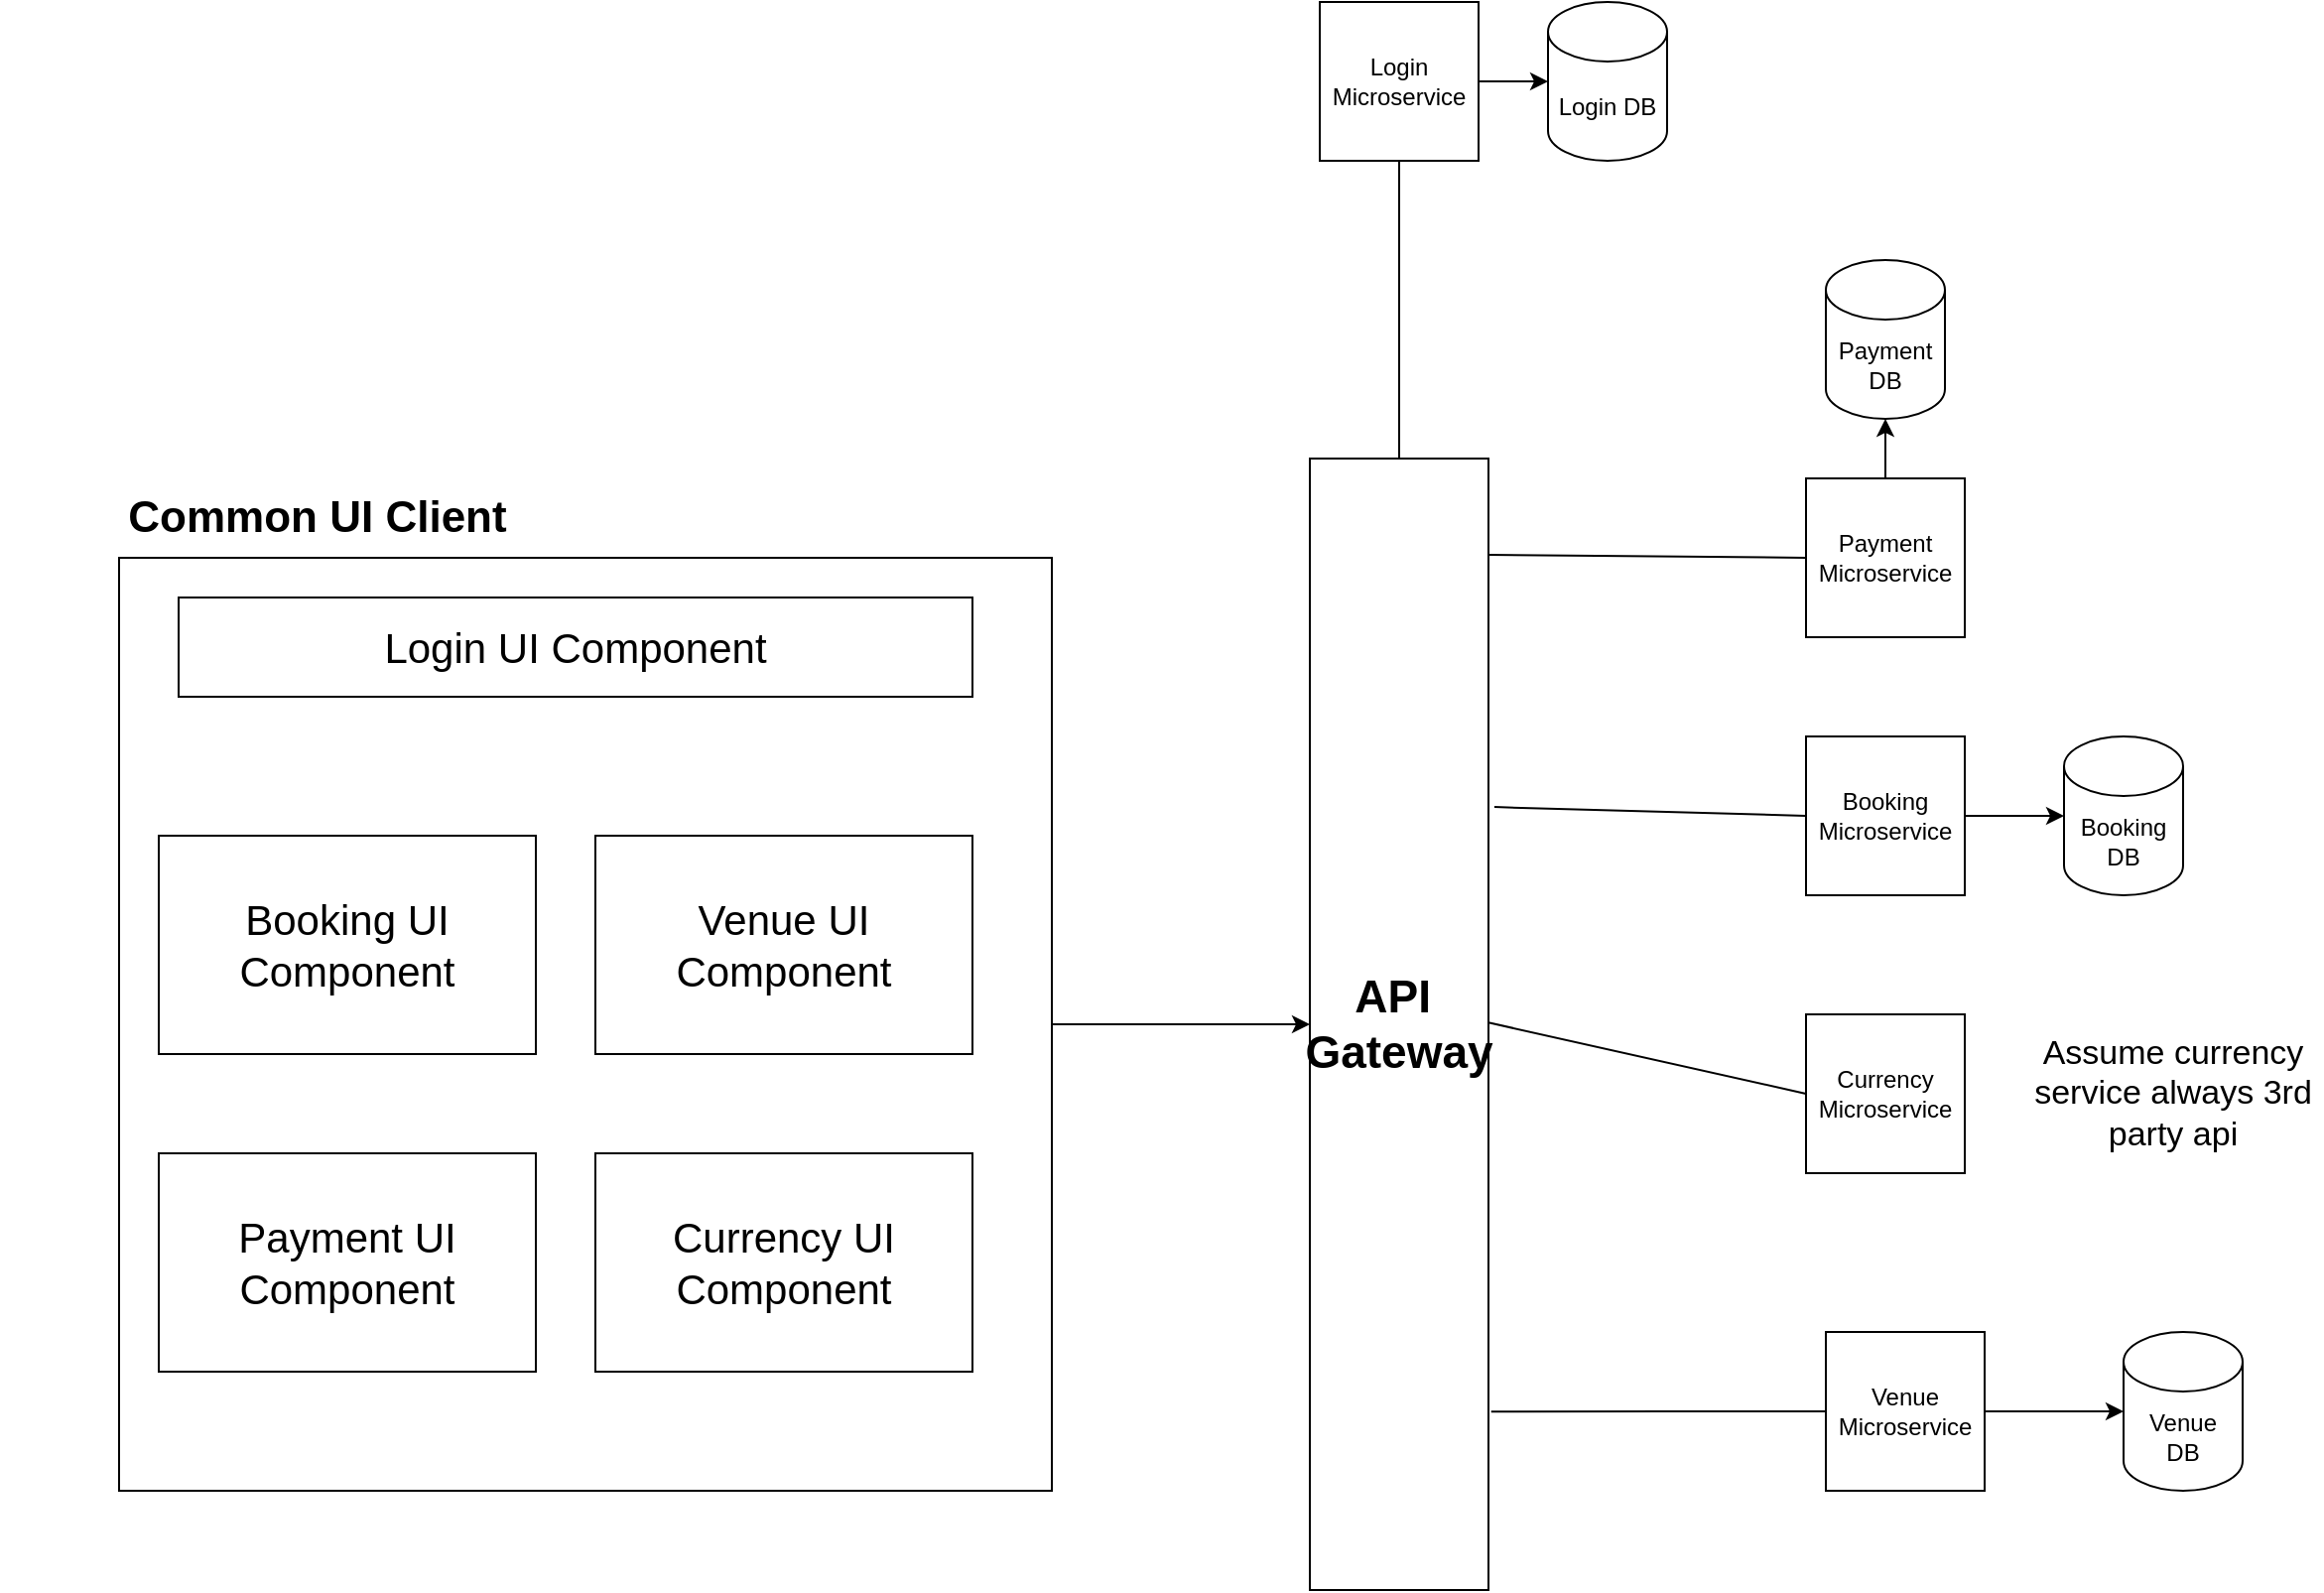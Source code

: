 <mxfile version="15.1.4" type="github">
  <diagram id="InOUX-wCvnSkSc2IN7WC" name="Page-1">
    <mxGraphModel dx="2297" dy="1808" grid="1" gridSize="10" guides="1" tooltips="1" connect="1" arrows="1" fold="1" page="1" pageScale="1" pageWidth="850" pageHeight="1100" math="0" shadow="0">
      <root>
        <mxCell id="0" />
        <mxCell id="1" parent="0" />
        <mxCell id="5_yFi9ozTIobgD-HVOoX-1" value="Login&lt;br&gt;Microservice" style="whiteSpace=wrap;html=1;aspect=fixed;" parent="1" vertex="1">
          <mxGeometry x="-45" y="-990" width="80" height="80" as="geometry" />
        </mxCell>
        <mxCell id="5_yFi9ozTIobgD-HVOoX-2" value="Payment&lt;br&gt;Microservice" style="whiteSpace=wrap;html=1;aspect=fixed;" parent="1" vertex="1">
          <mxGeometry x="200" y="-750" width="80" height="80" as="geometry" />
        </mxCell>
        <mxCell id="5_yFi9ozTIobgD-HVOoX-3" value="Booking&lt;br&gt;Microservice" style="whiteSpace=wrap;html=1;aspect=fixed;" parent="1" vertex="1">
          <mxGeometry x="200" y="-620" width="80" height="80" as="geometry" />
        </mxCell>
        <mxCell id="5_yFi9ozTIobgD-HVOoX-5" value="Currency&lt;br&gt;Microservice" style="whiteSpace=wrap;html=1;aspect=fixed;" parent="1" vertex="1">
          <mxGeometry x="200" y="-480" width="80" height="80" as="geometry" />
        </mxCell>
        <mxCell id="5_yFi9ozTIobgD-HVOoX-7" value="Venue&lt;br&gt;Microservice" style="whiteSpace=wrap;html=1;aspect=fixed;" parent="1" vertex="1">
          <mxGeometry x="210" y="-320" width="80" height="80" as="geometry" />
        </mxCell>
        <mxCell id="5_yFi9ozTIobgD-HVOoX-8" value="Login DB" style="shape=cylinder3;whiteSpace=wrap;html=1;boundedLbl=1;backgroundOutline=1;size=15;" parent="1" vertex="1">
          <mxGeometry x="70" y="-990" width="60" height="80" as="geometry" />
        </mxCell>
        <mxCell id="5_yFi9ozTIobgD-HVOoX-9" value="Payment&lt;br&gt;DB" style="shape=cylinder3;whiteSpace=wrap;html=1;boundedLbl=1;backgroundOutline=1;size=15;" parent="1" vertex="1">
          <mxGeometry x="210" y="-860" width="60" height="80" as="geometry" />
        </mxCell>
        <mxCell id="5_yFi9ozTIobgD-HVOoX-10" value="Booking DB" style="shape=cylinder3;whiteSpace=wrap;html=1;boundedLbl=1;backgroundOutline=1;size=15;" parent="1" vertex="1">
          <mxGeometry x="330" y="-620" width="60" height="80" as="geometry" />
        </mxCell>
        <mxCell id="5_yFi9ozTIobgD-HVOoX-12" value="Venue&lt;br&gt;DB" style="shape=cylinder3;whiteSpace=wrap;html=1;boundedLbl=1;backgroundOutline=1;size=15;" parent="1" vertex="1">
          <mxGeometry x="360" y="-320" width="60" height="80" as="geometry" />
        </mxCell>
        <mxCell id="5_yFi9ozTIobgD-HVOoX-15" value="&amp;nbsp;" style="text;html=1;align=center;verticalAlign=middle;resizable=0;points=[];autosize=1;strokeColor=none;fillColor=none;" parent="1" vertex="1">
          <mxGeometry x="-150" y="-420" width="20" height="20" as="geometry" />
        </mxCell>
        <mxCell id="5_yFi9ozTIobgD-HVOoX-17" value="&lt;font style=&quot;font-size: 23px&quot;&gt;&lt;b&gt;API&amp;nbsp;&lt;br&gt;Gateway&lt;/b&gt;&lt;/font&gt;" style="rounded=0;whiteSpace=wrap;html=1;" parent="1" vertex="1">
          <mxGeometry x="-50" y="-760" width="90" height="570" as="geometry" />
        </mxCell>
        <mxCell id="5_yFi9ozTIobgD-HVOoX-19" value="" style="whiteSpace=wrap;html=1;aspect=fixed;" parent="1" vertex="1">
          <mxGeometry x="-650" y="-710" width="470" height="470" as="geometry" />
        </mxCell>
        <mxCell id="5_yFi9ozTIobgD-HVOoX-20" value="&lt;font size=&quot;1&quot;&gt;&lt;b style=&quot;font-size: 22px&quot;&gt;Common UI Client&lt;/b&gt;&lt;/font&gt;" style="text;html=1;strokeColor=none;fillColor=none;align=center;verticalAlign=middle;whiteSpace=wrap;rounded=0;" parent="1" vertex="1">
          <mxGeometry x="-710" y="-740" width="320" height="20" as="geometry" />
        </mxCell>
        <mxCell id="5_yFi9ozTIobgD-HVOoX-22" value="&lt;font style=&quot;font-size: 21px&quot;&gt;Login UI Component&lt;/font&gt;" style="rounded=0;whiteSpace=wrap;html=1;fillColor=#ffffff;" parent="1" vertex="1">
          <mxGeometry x="-620" y="-690" width="400" height="50" as="geometry" />
        </mxCell>
        <mxCell id="5_yFi9ozTIobgD-HVOoX-23" value="&lt;font style=&quot;font-size: 21px&quot;&gt;Payment UI Component&lt;/font&gt;" style="rounded=0;whiteSpace=wrap;html=1;fillColor=#ffffff;" parent="1" vertex="1">
          <mxGeometry x="-630" y="-410" width="190" height="110" as="geometry" />
        </mxCell>
        <mxCell id="5_yFi9ozTIobgD-HVOoX-24" value="&lt;font style=&quot;font-size: 21px&quot;&gt;Currency UI Component&lt;/font&gt;" style="rounded=0;whiteSpace=wrap;html=1;fillColor=#ffffff;" parent="1" vertex="1">
          <mxGeometry x="-410" y="-410" width="190" height="110" as="geometry" />
        </mxCell>
        <mxCell id="5_yFi9ozTIobgD-HVOoX-25" value="&lt;font style=&quot;font-size: 21px&quot;&gt;Booking UI Component&lt;/font&gt;" style="rounded=0;whiteSpace=wrap;html=1;fillColor=#ffffff;" parent="1" vertex="1">
          <mxGeometry x="-630" y="-570" width="190" height="110" as="geometry" />
        </mxCell>
        <mxCell id="5_yFi9ozTIobgD-HVOoX-31" value="" style="endArrow=classic;html=1;entryX=0;entryY=0.5;entryDx=0;entryDy=0;entryPerimeter=0;exitX=1;exitY=0.5;exitDx=0;exitDy=0;" parent="1" source="5_yFi9ozTIobgD-HVOoX-7" target="5_yFi9ozTIobgD-HVOoX-12" edge="1">
          <mxGeometry width="50" height="50" relative="1" as="geometry">
            <mxPoint x="60" y="-250" as="sourcePoint" />
            <mxPoint x="200" y="-260" as="targetPoint" />
          </mxGeometry>
        </mxCell>
        <mxCell id="5_yFi9ozTIobgD-HVOoX-33" value="" style="endArrow=classic;html=1;entryX=0;entryY=0.5;entryDx=0;entryDy=0;entryPerimeter=0;exitX=1;exitY=0.5;exitDx=0;exitDy=0;" parent="1" source="5_yFi9ozTIobgD-HVOoX-3" target="5_yFi9ozTIobgD-HVOoX-10" edge="1">
          <mxGeometry width="50" height="50" relative="1" as="geometry">
            <mxPoint x="270" y="-500" as="sourcePoint" />
            <mxPoint x="390" y="-500.71" as="targetPoint" />
          </mxGeometry>
        </mxCell>
        <mxCell id="5_yFi9ozTIobgD-HVOoX-34" value="" style="endArrow=classic;html=1;entryX=0.5;entryY=1;entryDx=0;entryDy=0;entryPerimeter=0;exitX=0.5;exitY=0;exitDx=0;exitDy=0;" parent="1" source="5_yFi9ozTIobgD-HVOoX-2" target="5_yFi9ozTIobgD-HVOoX-9" edge="1">
          <mxGeometry width="50" height="50" relative="1" as="geometry">
            <mxPoint x="270" y="-680.71" as="sourcePoint" />
            <mxPoint x="390" y="-680.71" as="targetPoint" />
          </mxGeometry>
        </mxCell>
        <mxCell id="5_yFi9ozTIobgD-HVOoX-35" value="" style="endArrow=classic;html=1;entryX=0;entryY=0.5;entryDx=0;entryDy=0;entryPerimeter=0;exitX=1;exitY=0.5;exitDx=0;exitDy=0;" parent="1" source="5_yFi9ozTIobgD-HVOoX-1" target="5_yFi9ozTIobgD-HVOoX-8" edge="1">
          <mxGeometry width="50" height="50" relative="1" as="geometry">
            <mxPoint x="280" y="-670.71" as="sourcePoint" />
            <mxPoint x="400" y="-670" as="targetPoint" />
          </mxGeometry>
        </mxCell>
        <mxCell id="5_yFi9ozTIobgD-HVOoX-43" value="&lt;font style=&quot;font-size: 21px&quot;&gt;Venue UI Component&lt;/font&gt;" style="rounded=0;whiteSpace=wrap;html=1;fillColor=#ffffff;" parent="1" vertex="1">
          <mxGeometry x="-410" y="-570" width="190" height="110" as="geometry" />
        </mxCell>
        <mxCell id="5_yFi9ozTIobgD-HVOoX-45" value="" style="endArrow=classic;html=1;exitX=1;exitY=0.5;exitDx=0;exitDy=0;entryX=0;entryY=0.5;entryDx=0;entryDy=0;" parent="1" source="5_yFi9ozTIobgD-HVOoX-19" target="5_yFi9ozTIobgD-HVOoX-17" edge="1">
          <mxGeometry width="50" height="50" relative="1" as="geometry">
            <mxPoint x="170" y="-500" as="sourcePoint" />
            <mxPoint x="220" y="-550" as="targetPoint" />
          </mxGeometry>
        </mxCell>
        <mxCell id="4Vw_JOn8eFLENW9p4MJm-2" value="" style="endArrow=none;html=1;exitX=1.015;exitY=0.895;exitDx=0;exitDy=0;exitPerimeter=0;entryX=0;entryY=0.5;entryDx=0;entryDy=0;" edge="1" parent="1" target="5_yFi9ozTIobgD-HVOoX-7">
          <mxGeometry width="50" height="50" relative="1" as="geometry">
            <mxPoint x="41.35" y="-279.85" as="sourcePoint" />
            <mxPoint x="160" y="-470" as="targetPoint" />
            <Array as="points">
              <mxPoint x="140" y="-280" />
            </Array>
          </mxGeometry>
        </mxCell>
        <mxCell id="4Vw_JOn8eFLENW9p4MJm-4" value="" style="endArrow=none;html=1;exitX=1.033;exitY=0.308;exitDx=0;exitDy=0;exitPerimeter=0;entryX=0;entryY=0.5;entryDx=0;entryDy=0;" edge="1" parent="1" source="5_yFi9ozTIobgD-HVOoX-17" target="5_yFi9ozTIobgD-HVOoX-3">
          <mxGeometry width="50" height="50" relative="1" as="geometry">
            <mxPoint x="49.64" y="-362.97" as="sourcePoint" />
            <mxPoint x="200" y="-380" as="targetPoint" />
          </mxGeometry>
        </mxCell>
        <mxCell id="4Vw_JOn8eFLENW9p4MJm-5" value="" style="endArrow=none;html=1;exitX=0.996;exitY=0.085;exitDx=0;exitDy=0;exitPerimeter=0;entryX=0;entryY=0.5;entryDx=0;entryDy=0;" edge="1" parent="1" source="5_yFi9ozTIobgD-HVOoX-17" target="5_yFi9ozTIobgD-HVOoX-2">
          <mxGeometry width="50" height="50" relative="1" as="geometry">
            <mxPoint x="52.97" y="-523.14" as="sourcePoint" />
            <mxPoint x="200" y="-520" as="targetPoint" />
          </mxGeometry>
        </mxCell>
        <mxCell id="4Vw_JOn8eFLENW9p4MJm-6" value="" style="endArrow=none;html=1;exitX=0.5;exitY=0;exitDx=0;exitDy=0;entryX=0.5;entryY=1;entryDx=0;entryDy=0;" edge="1" parent="1" source="5_yFi9ozTIobgD-HVOoX-17" target="5_yFi9ozTIobgD-HVOoX-1">
          <mxGeometry width="50" height="50" relative="1" as="geometry">
            <mxPoint x="49.64" y="-701.55" as="sourcePoint" />
            <mxPoint x="200" y="-790" as="targetPoint" />
          </mxGeometry>
        </mxCell>
        <mxCell id="4Vw_JOn8eFLENW9p4MJm-10" value="" style="endArrow=none;html=1;exitX=0.996;exitY=0.085;exitDx=0;exitDy=0;exitPerimeter=0;entryX=0;entryY=0.5;entryDx=0;entryDy=0;" edge="1" parent="1" target="5_yFi9ozTIobgD-HVOoX-5">
          <mxGeometry width="50" height="50" relative="1" as="geometry">
            <mxPoint x="40.0" y="-475.84" as="sourcePoint" />
            <mxPoint x="130" y="-474.17" as="targetPoint" />
          </mxGeometry>
        </mxCell>
        <mxCell id="4Vw_JOn8eFLENW9p4MJm-12" value="&lt;font style=&quot;font-size: 17px&quot;&gt;Assume currency service always 3rd party api&lt;/font&gt;" style="text;html=1;strokeColor=none;fillColor=none;align=center;verticalAlign=middle;whiteSpace=wrap;rounded=0;" vertex="1" parent="1">
          <mxGeometry x="310" y="-495" width="150" height="110" as="geometry" />
        </mxCell>
      </root>
    </mxGraphModel>
  </diagram>
</mxfile>
